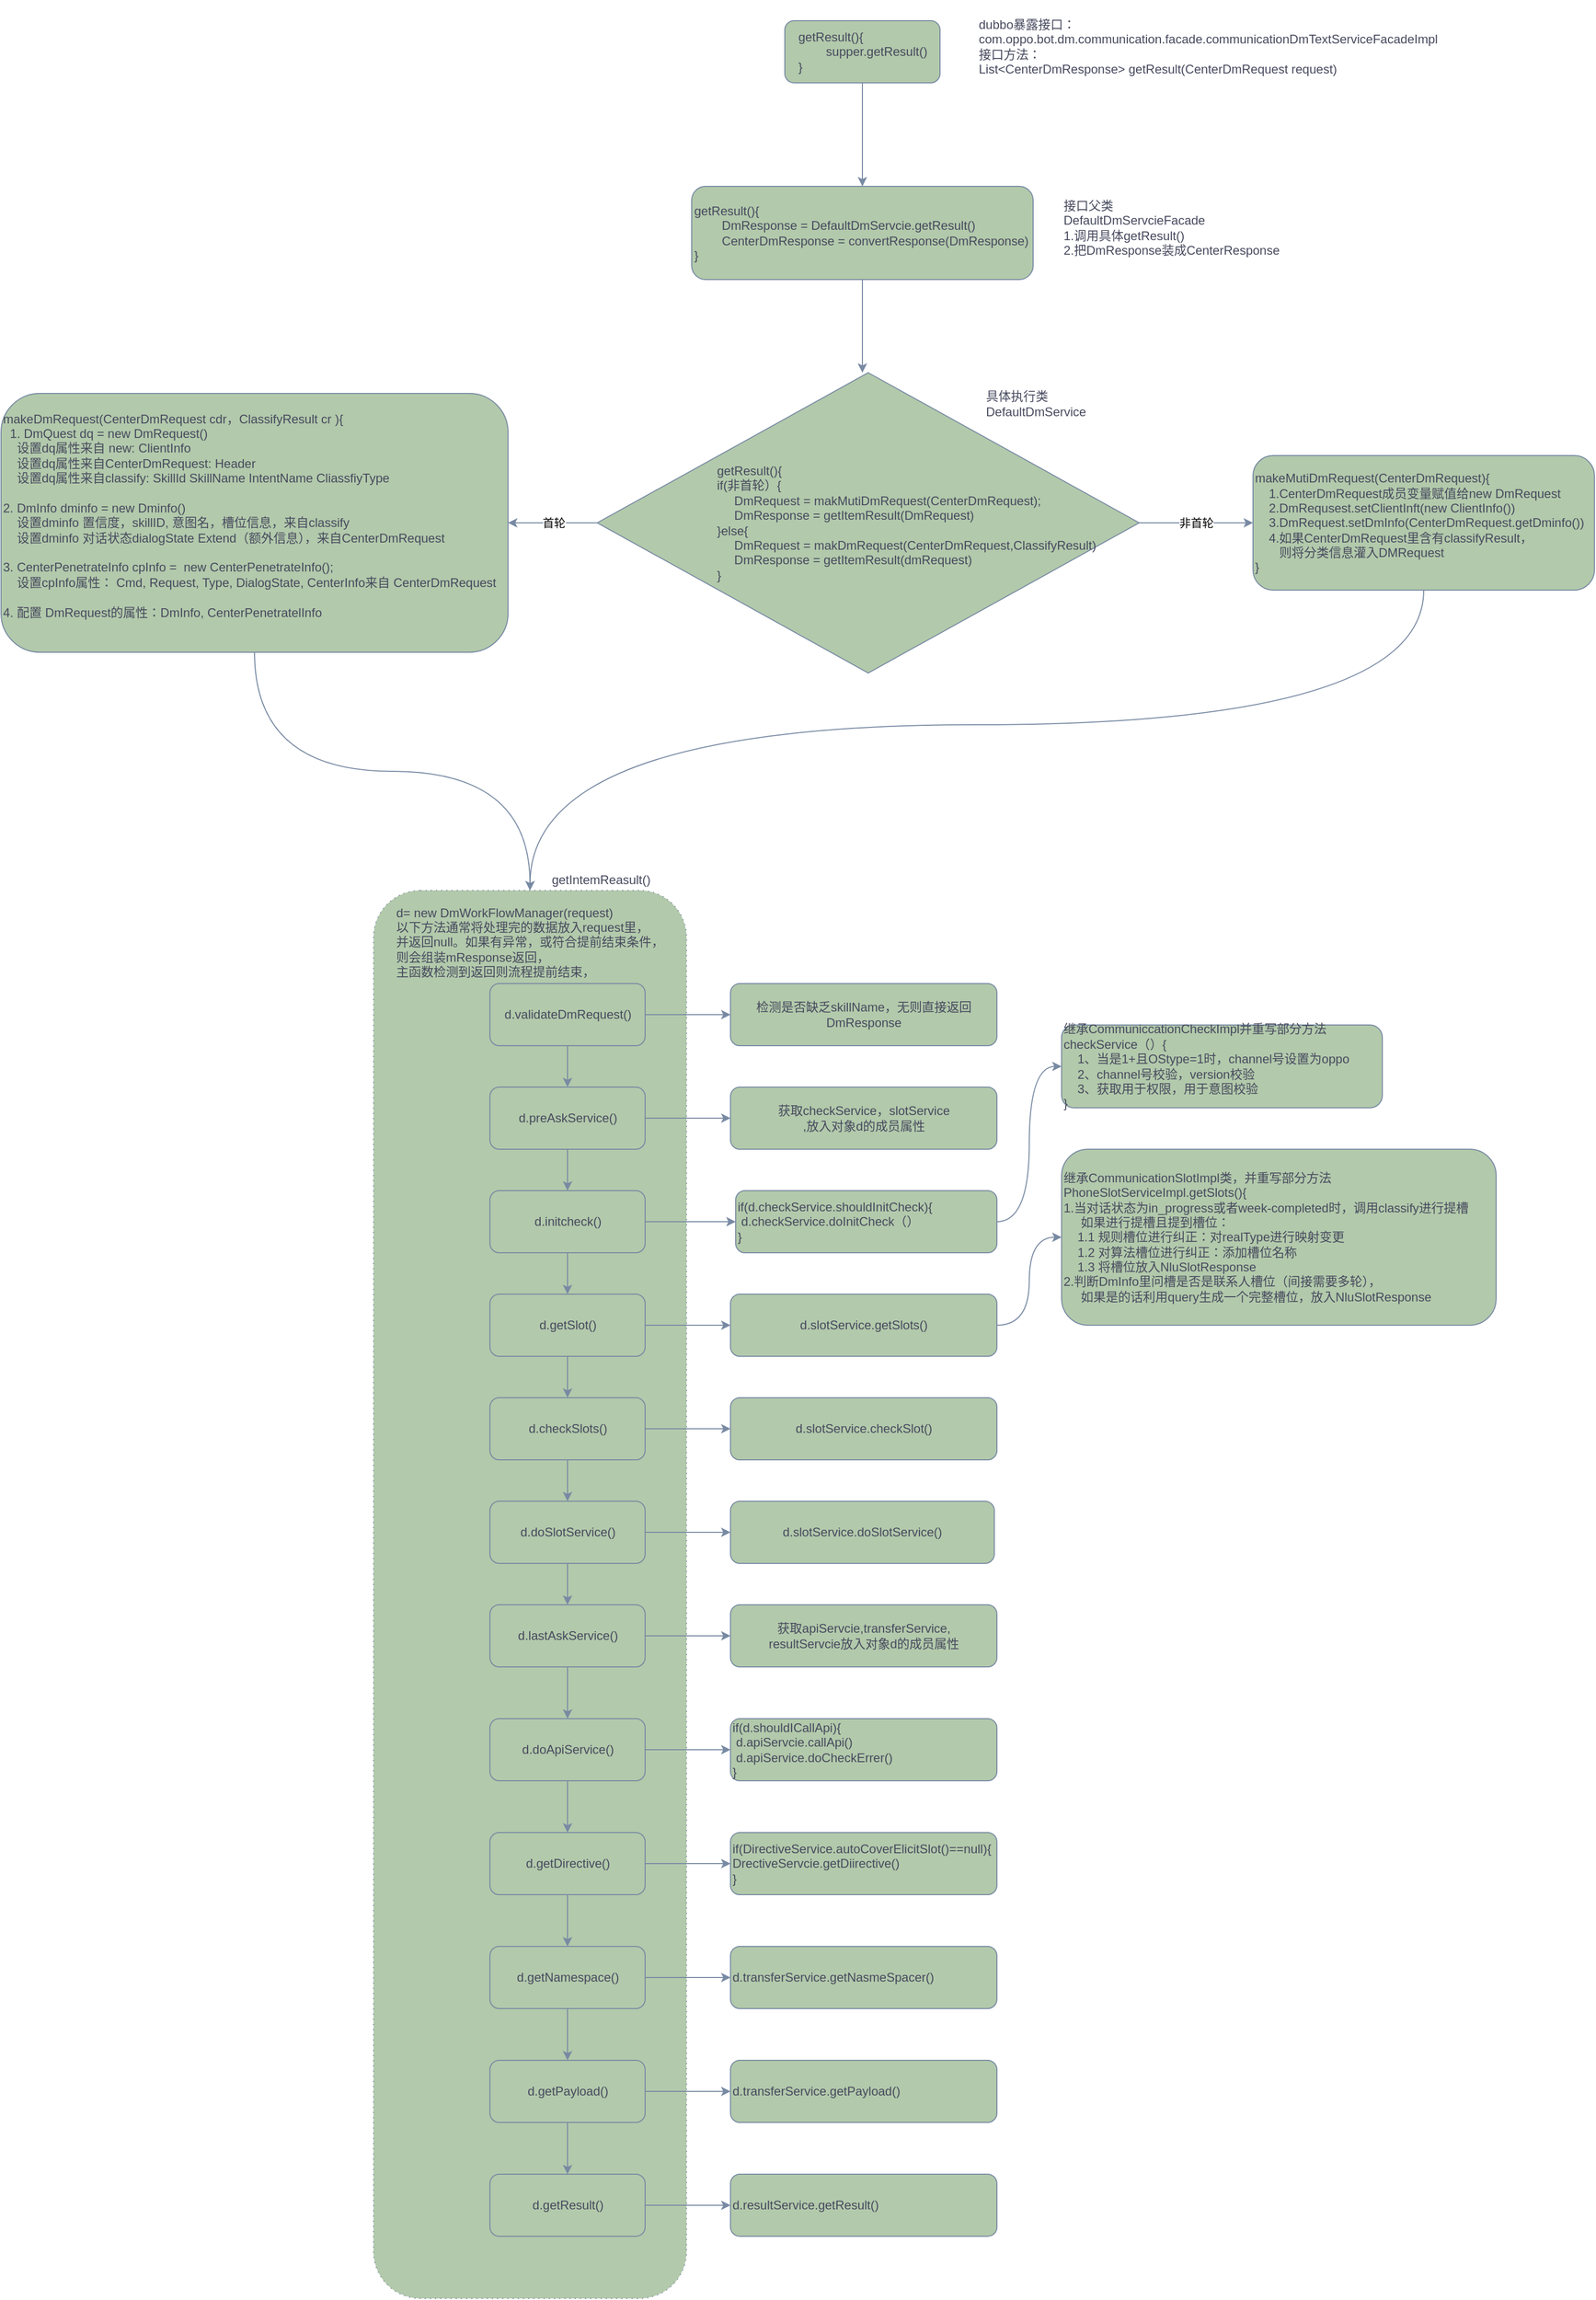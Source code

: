 <mxfile version="13.8.5" type="github">
  <diagram id="C5RBs43oDa-KdzZeNtuy" name="Page-1">
    <mxGraphModel dx="609" dy="514" grid="1" gridSize="10" guides="1" tooltips="1" connect="1" arrows="1" fold="1" page="1" pageScale="1" pageWidth="3300" pageHeight="4681" math="0" shadow="0">
      <root>
        <mxCell id="WIyWlLk6GJQsqaUBKTNV-0" />
        <mxCell id="WIyWlLk6GJQsqaUBKTNV-1" parent="WIyWlLk6GJQsqaUBKTNV-0" />
        <mxCell id="NkhUbfQ3-2C-shlZuiyF-50" value="" style="shape=ext;rounded=1;html=1;whiteSpace=wrap;dashed=1;dashPattern=1 4;fillColor=#B2C9AB;strokeColor=#788AA3;fontColor=#46495D;" vertex="1" parent="WIyWlLk6GJQsqaUBKTNV-1">
          <mxGeometry x="420" y="890" width="302.5" height="1360" as="geometry" />
        </mxCell>
        <mxCell id="NkhUbfQ3-2C-shlZuiyF-51" value="" style="edgeStyle=orthogonalEdgeStyle;rounded=0;orthogonalLoop=1;jettySize=auto;html=1;strokeColor=#788AA3;fontColor=#46495D;" edge="1" parent="WIyWlLk6GJQsqaUBKTNV-1" source="NkhUbfQ3-2C-shlZuiyF-52" target="NkhUbfQ3-2C-shlZuiyF-85">
          <mxGeometry relative="1" as="geometry" />
        </mxCell>
        <mxCell id="NkhUbfQ3-2C-shlZuiyF-52" value="d.validateDmRequest()" style="rounded=1;whiteSpace=wrap;html=1;fillColor=#B2C9AB;strokeColor=#788AA3;fontColor=#46495D;" vertex="1" parent="WIyWlLk6GJQsqaUBKTNV-1">
          <mxGeometry x="532.5" y="980" width="150" height="60" as="geometry" />
        </mxCell>
        <mxCell id="NkhUbfQ3-2C-shlZuiyF-53" value="" style="edgeStyle=orthogonalEdgeStyle;rounded=0;orthogonalLoop=1;jettySize=auto;html=1;strokeColor=#788AA3;fontColor=#46495D;" edge="1" parent="WIyWlLk6GJQsqaUBKTNV-1" source="NkhUbfQ3-2C-shlZuiyF-54" target="NkhUbfQ3-2C-shlZuiyF-86">
          <mxGeometry relative="1" as="geometry" />
        </mxCell>
        <mxCell id="NkhUbfQ3-2C-shlZuiyF-54" value="d.preAskService()" style="rounded=1;whiteSpace=wrap;html=1;fillColor=#B2C9AB;strokeColor=#788AA3;fontColor=#46495D;" vertex="1" parent="WIyWlLk6GJQsqaUBKTNV-1">
          <mxGeometry x="532.5" y="1080" width="150" height="60" as="geometry" />
        </mxCell>
        <mxCell id="NkhUbfQ3-2C-shlZuiyF-55" value="" style="edgeStyle=orthogonalEdgeStyle;rounded=0;orthogonalLoop=1;jettySize=auto;html=1;strokeColor=#788AA3;fontColor=#46495D;" edge="1" parent="WIyWlLk6GJQsqaUBKTNV-1" source="NkhUbfQ3-2C-shlZuiyF-57" target="NkhUbfQ3-2C-shlZuiyF-60">
          <mxGeometry relative="1" as="geometry" />
        </mxCell>
        <mxCell id="NkhUbfQ3-2C-shlZuiyF-56" value="" style="edgeStyle=orthogonalEdgeStyle;rounded=0;orthogonalLoop=1;jettySize=auto;html=1;strokeColor=#788AA3;fontColor=#46495D;" edge="1" parent="WIyWlLk6GJQsqaUBKTNV-1" source="NkhUbfQ3-2C-shlZuiyF-57" target="NkhUbfQ3-2C-shlZuiyF-87">
          <mxGeometry relative="1" as="geometry" />
        </mxCell>
        <mxCell id="NkhUbfQ3-2C-shlZuiyF-57" value="d.initcheck()" style="rounded=1;whiteSpace=wrap;html=1;fillColor=#B2C9AB;strokeColor=#788AA3;fontColor=#46495D;" vertex="1" parent="WIyWlLk6GJQsqaUBKTNV-1">
          <mxGeometry x="532.5" y="1180" width="150" height="60" as="geometry" />
        </mxCell>
        <mxCell id="NkhUbfQ3-2C-shlZuiyF-58" value="" style="edgeStyle=orthogonalEdgeStyle;rounded=0;orthogonalLoop=1;jettySize=auto;html=1;strokeColor=#788AA3;fontColor=#46495D;" edge="1" parent="WIyWlLk6GJQsqaUBKTNV-1" source="NkhUbfQ3-2C-shlZuiyF-60" target="NkhUbfQ3-2C-shlZuiyF-63">
          <mxGeometry relative="1" as="geometry" />
        </mxCell>
        <mxCell id="NkhUbfQ3-2C-shlZuiyF-59" value="" style="edgeStyle=orthogonalEdgeStyle;rounded=0;orthogonalLoop=1;jettySize=auto;html=1;strokeColor=#788AA3;fontColor=#46495D;" edge="1" parent="WIyWlLk6GJQsqaUBKTNV-1" source="NkhUbfQ3-2C-shlZuiyF-60" target="NkhUbfQ3-2C-shlZuiyF-88">
          <mxGeometry relative="1" as="geometry" />
        </mxCell>
        <mxCell id="NkhUbfQ3-2C-shlZuiyF-60" value="d.getSlot()" style="rounded=1;whiteSpace=wrap;html=1;fillColor=#B2C9AB;strokeColor=#788AA3;fontColor=#46495D;" vertex="1" parent="WIyWlLk6GJQsqaUBKTNV-1">
          <mxGeometry x="532.5" y="1280" width="150" height="60" as="geometry" />
        </mxCell>
        <mxCell id="NkhUbfQ3-2C-shlZuiyF-61" value="" style="edgeStyle=orthogonalEdgeStyle;rounded=0;orthogonalLoop=1;jettySize=auto;html=1;strokeColor=#788AA3;fontColor=#46495D;" edge="1" parent="WIyWlLk6GJQsqaUBKTNV-1" source="NkhUbfQ3-2C-shlZuiyF-63" target="NkhUbfQ3-2C-shlZuiyF-66">
          <mxGeometry relative="1" as="geometry" />
        </mxCell>
        <mxCell id="NkhUbfQ3-2C-shlZuiyF-62" value="" style="edgeStyle=orthogonalEdgeStyle;rounded=0;orthogonalLoop=1;jettySize=auto;html=1;strokeColor=#788AA3;fontColor=#46495D;" edge="1" parent="WIyWlLk6GJQsqaUBKTNV-1" source="NkhUbfQ3-2C-shlZuiyF-63" target="NkhUbfQ3-2C-shlZuiyF-89">
          <mxGeometry relative="1" as="geometry" />
        </mxCell>
        <mxCell id="NkhUbfQ3-2C-shlZuiyF-63" value="d.checkSlots()" style="rounded=1;whiteSpace=wrap;html=1;fillColor=#B2C9AB;strokeColor=#788AA3;fontColor=#46495D;" vertex="1" parent="WIyWlLk6GJQsqaUBKTNV-1">
          <mxGeometry x="532.5" y="1380" width="150" height="60" as="geometry" />
        </mxCell>
        <mxCell id="NkhUbfQ3-2C-shlZuiyF-64" value="" style="edgeStyle=orthogonalEdgeStyle;rounded=0;orthogonalLoop=1;jettySize=auto;html=1;strokeColor=#788AA3;fontColor=#46495D;" edge="1" parent="WIyWlLk6GJQsqaUBKTNV-1" source="NkhUbfQ3-2C-shlZuiyF-66" target="NkhUbfQ3-2C-shlZuiyF-90">
          <mxGeometry relative="1" as="geometry" />
        </mxCell>
        <mxCell id="NkhUbfQ3-2C-shlZuiyF-65" value="" style="edgeStyle=orthogonalEdgeStyle;rounded=0;orthogonalLoop=1;jettySize=auto;html=1;strokeColor=#788AA3;fontColor=#46495D;" edge="1" parent="WIyWlLk6GJQsqaUBKTNV-1" source="NkhUbfQ3-2C-shlZuiyF-66" target="NkhUbfQ3-2C-shlZuiyF-93">
          <mxGeometry relative="1" as="geometry" />
        </mxCell>
        <mxCell id="NkhUbfQ3-2C-shlZuiyF-66" value="d.doSlotService()" style="rounded=1;whiteSpace=wrap;html=1;fillColor=#B2C9AB;strokeColor=#788AA3;fontColor=#46495D;" vertex="1" parent="WIyWlLk6GJQsqaUBKTNV-1">
          <mxGeometry x="532.5" y="1480" width="150" height="60" as="geometry" />
        </mxCell>
        <mxCell id="NkhUbfQ3-2C-shlZuiyF-67" value="" style="edgeStyle=orthogonalEdgeStyle;rounded=0;orthogonalLoop=1;jettySize=auto;html=1;strokeColor=#788AA3;fontColor=#46495D;" edge="1" parent="WIyWlLk6GJQsqaUBKTNV-1" source="NkhUbfQ3-2C-shlZuiyF-69" target="NkhUbfQ3-2C-shlZuiyF-72">
          <mxGeometry relative="1" as="geometry" />
        </mxCell>
        <mxCell id="NkhUbfQ3-2C-shlZuiyF-68" value="" style="edgeStyle=orthogonalEdgeStyle;rounded=0;orthogonalLoop=1;jettySize=auto;html=1;strokeColor=#788AA3;fontColor=#46495D;" edge="1" parent="WIyWlLk6GJQsqaUBKTNV-1" source="NkhUbfQ3-2C-shlZuiyF-69" target="NkhUbfQ3-2C-shlZuiyF-95">
          <mxGeometry relative="1" as="geometry" />
        </mxCell>
        <mxCell id="NkhUbfQ3-2C-shlZuiyF-69" value="d.doApiService()" style="rounded=1;whiteSpace=wrap;html=1;fillColor=#B2C9AB;strokeColor=#788AA3;fontColor=#46495D;" vertex="1" parent="WIyWlLk6GJQsqaUBKTNV-1">
          <mxGeometry x="532.5" y="1690" width="150" height="60" as="geometry" />
        </mxCell>
        <mxCell id="NkhUbfQ3-2C-shlZuiyF-70" value="" style="edgeStyle=orthogonalEdgeStyle;rounded=0;orthogonalLoop=1;jettySize=auto;html=1;strokeColor=#788AA3;fontColor=#46495D;" edge="1" parent="WIyWlLk6GJQsqaUBKTNV-1" source="NkhUbfQ3-2C-shlZuiyF-72" target="NkhUbfQ3-2C-shlZuiyF-75">
          <mxGeometry relative="1" as="geometry" />
        </mxCell>
        <mxCell id="NkhUbfQ3-2C-shlZuiyF-71" value="" style="edgeStyle=orthogonalEdgeStyle;rounded=0;orthogonalLoop=1;jettySize=auto;html=1;strokeColor=#788AA3;fontColor=#46495D;" edge="1" parent="WIyWlLk6GJQsqaUBKTNV-1" source="NkhUbfQ3-2C-shlZuiyF-72" target="NkhUbfQ3-2C-shlZuiyF-96">
          <mxGeometry relative="1" as="geometry" />
        </mxCell>
        <mxCell id="NkhUbfQ3-2C-shlZuiyF-72" value="d.getDirective()" style="rounded=1;whiteSpace=wrap;html=1;fillColor=#B2C9AB;strokeColor=#788AA3;fontColor=#46495D;" vertex="1" parent="WIyWlLk6GJQsqaUBKTNV-1">
          <mxGeometry x="532.5" y="1800" width="150" height="60" as="geometry" />
        </mxCell>
        <mxCell id="NkhUbfQ3-2C-shlZuiyF-73" value="" style="edgeStyle=orthogonalEdgeStyle;rounded=0;orthogonalLoop=1;jettySize=auto;html=1;strokeColor=#788AA3;fontColor=#46495D;" edge="1" parent="WIyWlLk6GJQsqaUBKTNV-1" source="NkhUbfQ3-2C-shlZuiyF-75" target="NkhUbfQ3-2C-shlZuiyF-78">
          <mxGeometry relative="1" as="geometry" />
        </mxCell>
        <mxCell id="NkhUbfQ3-2C-shlZuiyF-74" value="" style="edgeStyle=orthogonalEdgeStyle;rounded=0;orthogonalLoop=1;jettySize=auto;html=1;strokeColor=#788AA3;fontColor=#46495D;" edge="1" parent="WIyWlLk6GJQsqaUBKTNV-1" source="NkhUbfQ3-2C-shlZuiyF-75" target="NkhUbfQ3-2C-shlZuiyF-97">
          <mxGeometry relative="1" as="geometry" />
        </mxCell>
        <mxCell id="NkhUbfQ3-2C-shlZuiyF-75" value="d.getNamespace()" style="rounded=1;whiteSpace=wrap;html=1;fillColor=#B2C9AB;strokeColor=#788AA3;fontColor=#46495D;" vertex="1" parent="WIyWlLk6GJQsqaUBKTNV-1">
          <mxGeometry x="532.5" y="1910" width="150" height="60" as="geometry" />
        </mxCell>
        <mxCell id="NkhUbfQ3-2C-shlZuiyF-76" value="" style="edgeStyle=orthogonalEdgeStyle;rounded=0;orthogonalLoop=1;jettySize=auto;html=1;strokeColor=#788AA3;fontColor=#46495D;" edge="1" parent="WIyWlLk6GJQsqaUBKTNV-1" source="NkhUbfQ3-2C-shlZuiyF-78" target="NkhUbfQ3-2C-shlZuiyF-80">
          <mxGeometry relative="1" as="geometry" />
        </mxCell>
        <mxCell id="NkhUbfQ3-2C-shlZuiyF-77" value="" style="edgeStyle=orthogonalEdgeStyle;rounded=0;orthogonalLoop=1;jettySize=auto;html=1;strokeColor=#788AA3;fontColor=#46495D;" edge="1" parent="WIyWlLk6GJQsqaUBKTNV-1" source="NkhUbfQ3-2C-shlZuiyF-78" target="NkhUbfQ3-2C-shlZuiyF-98">
          <mxGeometry relative="1" as="geometry" />
        </mxCell>
        <mxCell id="NkhUbfQ3-2C-shlZuiyF-78" value="d.getPayload()" style="rounded=1;whiteSpace=wrap;html=1;fillColor=#B2C9AB;strokeColor=#788AA3;fontColor=#46495D;" vertex="1" parent="WIyWlLk6GJQsqaUBKTNV-1">
          <mxGeometry x="532.5" y="2020" width="150" height="60" as="geometry" />
        </mxCell>
        <mxCell id="NkhUbfQ3-2C-shlZuiyF-79" value="" style="edgeStyle=orthogonalEdgeStyle;rounded=0;orthogonalLoop=1;jettySize=auto;html=1;strokeColor=#788AA3;fontColor=#46495D;" edge="1" parent="WIyWlLk6GJQsqaUBKTNV-1" source="NkhUbfQ3-2C-shlZuiyF-80" target="NkhUbfQ3-2C-shlZuiyF-99">
          <mxGeometry relative="1" as="geometry" />
        </mxCell>
        <mxCell id="NkhUbfQ3-2C-shlZuiyF-80" value="d.getResult()" style="rounded=1;whiteSpace=wrap;html=1;fillColor=#B2C9AB;strokeColor=#788AA3;fontColor=#46495D;" vertex="1" parent="WIyWlLk6GJQsqaUBKTNV-1">
          <mxGeometry x="532.5" y="2130" width="150" height="60" as="geometry" />
        </mxCell>
        <mxCell id="NkhUbfQ3-2C-shlZuiyF-81" value="d= new DmWorkFlowManager(request)&lt;br&gt;以下方法通常将处理完的数据放入request里，&lt;br&gt;并返回null。如果有异常，或符合提前结束条件，&lt;br&gt;则会组装mResponse返回，&lt;br&gt;主函数检测到返回则流程提前结束，" style="text;html=1;strokeColor=none;fillColor=none;align=left;verticalAlign=middle;whiteSpace=wrap;rounded=0;fontColor=#46495D;" vertex="1" parent="WIyWlLk6GJQsqaUBKTNV-1">
          <mxGeometry x="440" y="930" width="315" height="20" as="geometry" />
        </mxCell>
        <mxCell id="NkhUbfQ3-2C-shlZuiyF-82" value="" style="endArrow=classic;html=1;exitX=0.5;exitY=1;exitDx=0;exitDy=0;strokeColor=#788AA3;fontColor=#46495D;" edge="1" parent="WIyWlLk6GJQsqaUBKTNV-1" source="NkhUbfQ3-2C-shlZuiyF-52" target="NkhUbfQ3-2C-shlZuiyF-54">
          <mxGeometry width="50" height="50" relative="1" as="geometry">
            <mxPoint x="742.5" y="1000" as="sourcePoint" />
            <mxPoint x="792.5" y="950" as="targetPoint" />
          </mxGeometry>
        </mxCell>
        <mxCell id="NkhUbfQ3-2C-shlZuiyF-83" value="" style="endArrow=classic;html=1;exitX=0.5;exitY=1;exitDx=0;exitDy=0;entryX=0.5;entryY=0;entryDx=0;entryDy=0;strokeColor=#788AA3;fontColor=#46495D;" edge="1" parent="WIyWlLk6GJQsqaUBKTNV-1" source="NkhUbfQ3-2C-shlZuiyF-54" target="NkhUbfQ3-2C-shlZuiyF-57">
          <mxGeometry width="50" height="50" relative="1" as="geometry">
            <mxPoint x="602.5" y="1050" as="sourcePoint" />
            <mxPoint x="602.5" y="1090" as="targetPoint" />
          </mxGeometry>
        </mxCell>
        <mxCell id="NkhUbfQ3-2C-shlZuiyF-85" value="检测是否缺乏skillName，无则直接返回DmResponse" style="rounded=1;whiteSpace=wrap;html=1;fillColor=#B2C9AB;strokeColor=#788AA3;fontColor=#46495D;" vertex="1" parent="WIyWlLk6GJQsqaUBKTNV-1">
          <mxGeometry x="765" y="980" width="257.5" height="60" as="geometry" />
        </mxCell>
        <mxCell id="NkhUbfQ3-2C-shlZuiyF-86" value="获取checkService，slotService&lt;br&gt;,放入对象d的成员属性" style="rounded=1;whiteSpace=wrap;html=1;fillColor=#B2C9AB;strokeColor=#788AA3;fontColor=#46495D;" vertex="1" parent="WIyWlLk6GJQsqaUBKTNV-1">
          <mxGeometry x="765" y="1080" width="257.5" height="60" as="geometry" />
        </mxCell>
        <mxCell id="NkhUbfQ3-2C-shlZuiyF-128" style="edgeStyle=orthogonalEdgeStyle;curved=1;rounded=1;sketch=0;orthogonalLoop=1;jettySize=auto;html=1;entryX=0;entryY=0.5;entryDx=0;entryDy=0;strokeColor=#788AA3;fillColor=#B2C9AB;fontColor=#46495D;" edge="1" parent="WIyWlLk6GJQsqaUBKTNV-1" source="NkhUbfQ3-2C-shlZuiyF-87" target="NkhUbfQ3-2C-shlZuiyF-127">
          <mxGeometry relative="1" as="geometry" />
        </mxCell>
        <mxCell id="NkhUbfQ3-2C-shlZuiyF-87" value="if(d.checkService.shouldInitCheck){&lt;br&gt;&amp;nbsp;d.checkService.doInitCheck（）&lt;br&gt;}" style="rounded=1;whiteSpace=wrap;html=1;align=left;fillColor=#B2C9AB;strokeColor=#788AA3;fontColor=#46495D;" vertex="1" parent="WIyWlLk6GJQsqaUBKTNV-1">
          <mxGeometry x="770" y="1180" width="252.5" height="60" as="geometry" />
        </mxCell>
        <mxCell id="NkhUbfQ3-2C-shlZuiyF-130" style="edgeStyle=orthogonalEdgeStyle;curved=1;rounded=1;sketch=0;orthogonalLoop=1;jettySize=auto;html=1;entryX=0;entryY=0.5;entryDx=0;entryDy=0;strokeColor=#788AA3;fillColor=#B2C9AB;fontColor=#46495D;" edge="1" parent="WIyWlLk6GJQsqaUBKTNV-1" source="NkhUbfQ3-2C-shlZuiyF-88" target="NkhUbfQ3-2C-shlZuiyF-129">
          <mxGeometry relative="1" as="geometry" />
        </mxCell>
        <mxCell id="NkhUbfQ3-2C-shlZuiyF-88" value="d.slotService.getSlots()" style="rounded=1;whiteSpace=wrap;html=1;fillColor=#B2C9AB;strokeColor=#788AA3;fontColor=#46495D;" vertex="1" parent="WIyWlLk6GJQsqaUBKTNV-1">
          <mxGeometry x="765" y="1280" width="257.5" height="60" as="geometry" />
        </mxCell>
        <mxCell id="NkhUbfQ3-2C-shlZuiyF-89" value="d.slotService.checkSlot()" style="rounded=1;whiteSpace=wrap;html=1;fillColor=#B2C9AB;strokeColor=#788AA3;fontColor=#46495D;" vertex="1" parent="WIyWlLk6GJQsqaUBKTNV-1">
          <mxGeometry x="765" y="1380" width="257.5" height="60" as="geometry" />
        </mxCell>
        <mxCell id="NkhUbfQ3-2C-shlZuiyF-90" value="d.slotService.doSlotService()" style="rounded=1;whiteSpace=wrap;html=1;fillColor=#B2C9AB;strokeColor=#788AA3;fontColor=#46495D;" vertex="1" parent="WIyWlLk6GJQsqaUBKTNV-1">
          <mxGeometry x="765" y="1480" width="255" height="60" as="geometry" />
        </mxCell>
        <mxCell id="NkhUbfQ3-2C-shlZuiyF-91" value="" style="edgeStyle=orthogonalEdgeStyle;rounded=0;orthogonalLoop=1;jettySize=auto;html=1;strokeColor=#788AA3;fontColor=#46495D;" edge="1" parent="WIyWlLk6GJQsqaUBKTNV-1" source="NkhUbfQ3-2C-shlZuiyF-93" target="NkhUbfQ3-2C-shlZuiyF-69">
          <mxGeometry relative="1" as="geometry" />
        </mxCell>
        <mxCell id="NkhUbfQ3-2C-shlZuiyF-92" value="" style="edgeStyle=orthogonalEdgeStyle;rounded=0;orthogonalLoop=1;jettySize=auto;html=1;strokeColor=#788AA3;fontColor=#46495D;" edge="1" parent="WIyWlLk6GJQsqaUBKTNV-1" source="NkhUbfQ3-2C-shlZuiyF-93" target="NkhUbfQ3-2C-shlZuiyF-94">
          <mxGeometry relative="1" as="geometry" />
        </mxCell>
        <mxCell id="NkhUbfQ3-2C-shlZuiyF-93" value="d.lastAskService()" style="rounded=1;whiteSpace=wrap;html=1;fillColor=#B2C9AB;strokeColor=#788AA3;fontColor=#46495D;" vertex="1" parent="WIyWlLk6GJQsqaUBKTNV-1">
          <mxGeometry x="532.5" y="1580" width="150" height="60" as="geometry" />
        </mxCell>
        <mxCell id="NkhUbfQ3-2C-shlZuiyF-94" value="获取apiServcie,transferService,&lt;br&gt;resultServcie放入对象d的成员属性" style="rounded=1;whiteSpace=wrap;html=1;fillColor=#B2C9AB;strokeColor=#788AA3;fontColor=#46495D;" vertex="1" parent="WIyWlLk6GJQsqaUBKTNV-1">
          <mxGeometry x="765" y="1580" width="257.5" height="60" as="geometry" />
        </mxCell>
        <mxCell id="NkhUbfQ3-2C-shlZuiyF-95" value="if(d.shouldICallApi){&lt;br&gt;&amp;nbsp;d.apiServcie.callApi()&lt;br&gt;&amp;nbsp;d.apiService.doCheckErrer()&lt;br&gt;}" style="rounded=1;whiteSpace=wrap;html=1;align=left;fillColor=#B2C9AB;strokeColor=#788AA3;fontColor=#46495D;" vertex="1" parent="WIyWlLk6GJQsqaUBKTNV-1">
          <mxGeometry x="765" y="1690" width="257.5" height="60" as="geometry" />
        </mxCell>
        <mxCell id="NkhUbfQ3-2C-shlZuiyF-96" value="if(DirectiveService.autoCoverElicitSlot()==null){&lt;br&gt;DrectiveServcie.getDiirective()&lt;br&gt;}" style="rounded=1;whiteSpace=wrap;html=1;align=left;fillColor=#B2C9AB;strokeColor=#788AA3;fontColor=#46495D;" vertex="1" parent="WIyWlLk6GJQsqaUBKTNV-1">
          <mxGeometry x="765" y="1800" width="257.5" height="60" as="geometry" />
        </mxCell>
        <mxCell id="NkhUbfQ3-2C-shlZuiyF-97" value="d.transferService.getNasmeSpacer()" style="rounded=1;whiteSpace=wrap;html=1;align=left;fillColor=#B2C9AB;strokeColor=#788AA3;fontColor=#46495D;" vertex="1" parent="WIyWlLk6GJQsqaUBKTNV-1">
          <mxGeometry x="765" y="1910" width="257.5" height="60" as="geometry" />
        </mxCell>
        <mxCell id="NkhUbfQ3-2C-shlZuiyF-98" value="d.transferService.getPayload()" style="rounded=1;whiteSpace=wrap;html=1;align=left;fillColor=#B2C9AB;strokeColor=#788AA3;fontColor=#46495D;" vertex="1" parent="WIyWlLk6GJQsqaUBKTNV-1">
          <mxGeometry x="765" y="2020" width="257.5" height="60" as="geometry" />
        </mxCell>
        <mxCell id="NkhUbfQ3-2C-shlZuiyF-99" value="d.resultService.getResult()" style="rounded=1;whiteSpace=wrap;html=1;align=left;fillColor=#B2C9AB;strokeColor=#788AA3;fontColor=#46495D;" vertex="1" parent="WIyWlLk6GJQsqaUBKTNV-1">
          <mxGeometry x="765" y="2130" width="257.5" height="60" as="geometry" />
        </mxCell>
        <mxCell id="NkhUbfQ3-2C-shlZuiyF-105" value="" style="edgeStyle=orthogonalEdgeStyle;rounded=0;orthogonalLoop=1;jettySize=auto;html=1;strokeColor=#788AA3;fontColor=#46495D;" edge="1" parent="WIyWlLk6GJQsqaUBKTNV-1" source="NkhUbfQ3-2C-shlZuiyF-101" target="NkhUbfQ3-2C-shlZuiyF-104">
          <mxGeometry relative="1" as="geometry" />
        </mxCell>
        <mxCell id="NkhUbfQ3-2C-shlZuiyF-101" value="&lt;div style=&quot;text-align: left&quot;&gt;&lt;span&gt;getResult(){&lt;/span&gt;&lt;/div&gt;&lt;div style=&quot;text-align: left&quot;&gt;&lt;span&gt;&amp;nbsp; &amp;nbsp; &amp;nbsp; &amp;nbsp; supper.getResult()&lt;/span&gt;&lt;/div&gt;&lt;div style=&quot;text-align: left&quot;&gt;&lt;span&gt;}&lt;/span&gt;&lt;/div&gt;" style="rounded=1;whiteSpace=wrap;html=1;fillColor=#B2C9AB;strokeColor=#788AA3;fontColor=#46495D;" vertex="1" parent="WIyWlLk6GJQsqaUBKTNV-1">
          <mxGeometry x="817.5" y="50" width="150" height="60" as="geometry" />
        </mxCell>
        <mxCell id="NkhUbfQ3-2C-shlZuiyF-103" value="&lt;div&gt;&lt;span&gt;dubbo暴露接口：com.oppo.bot.dm.communication.facade.communicationDmTextServiceFacadeImpl&lt;/span&gt;&lt;/div&gt;接口方法：&lt;br&gt;List&amp;lt;CenterDmResponse&amp;gt; getResult(CenterDmRequest request)" style="text;html=1;strokeColor=none;fillColor=none;align=left;verticalAlign=middle;whiteSpace=wrap;rounded=0;fontColor=#46495D;" vertex="1" parent="WIyWlLk6GJQsqaUBKTNV-1">
          <mxGeometry x="1002.5" y="30" width="420" height="90" as="geometry" />
        </mxCell>
        <mxCell id="NkhUbfQ3-2C-shlZuiyF-109" value="" style="edgeStyle=orthogonalEdgeStyle;rounded=0;orthogonalLoop=1;jettySize=auto;html=1;strokeColor=#788AA3;fontColor=#46495D;" edge="1" parent="WIyWlLk6GJQsqaUBKTNV-1" source="NkhUbfQ3-2C-shlZuiyF-104">
          <mxGeometry relative="1" as="geometry">
            <mxPoint x="892.5" y="390" as="targetPoint" />
          </mxGeometry>
        </mxCell>
        <mxCell id="NkhUbfQ3-2C-shlZuiyF-104" value="getResult(){&lt;br&gt;&amp;nbsp; &amp;nbsp; &amp;nbsp; &amp;nbsp; DmResponse = DefaultDmServcie.getResult()&lt;br&gt;&amp;nbsp; &amp;nbsp; &amp;nbsp; &amp;nbsp; CenterDmResponse = convertResponse(DmResponse)&lt;br&gt;}" style="rounded=1;whiteSpace=wrap;html=1;fillColor=#B2C9AB;strokeColor=#788AA3;fontColor=#46495D;align=left;" vertex="1" parent="WIyWlLk6GJQsqaUBKTNV-1">
          <mxGeometry x="727.5" y="210" width="330" height="90" as="geometry" />
        </mxCell>
        <mxCell id="NkhUbfQ3-2C-shlZuiyF-106" value="具体执行类&lt;br&gt;DefaultDmService" style="text;html=1;strokeColor=none;fillColor=none;align=left;verticalAlign=middle;whiteSpace=wrap;rounded=0;fontColor=#46495D;" vertex="1" parent="WIyWlLk6GJQsqaUBKTNV-1">
          <mxGeometry x="1010" y="380" width="160" height="80" as="geometry" />
        </mxCell>
        <mxCell id="NkhUbfQ3-2C-shlZuiyF-107" value="接口父类&lt;br&gt;DefaultDmServcieFacade&lt;br&gt;1.调用具体getResult()&lt;br&gt;2.把DmResponse装成CenterResponse&lt;br&gt;" style="text;html=1;strokeColor=none;fillColor=none;align=left;verticalAlign=middle;whiteSpace=wrap;rounded=0;fontColor=#46495D;" vertex="1" parent="WIyWlLk6GJQsqaUBKTNV-1">
          <mxGeometry x="1085" y="220" width="310" height="60" as="geometry" />
        </mxCell>
        <mxCell id="NkhUbfQ3-2C-shlZuiyF-110" value="" style="rhombus;whiteSpace=wrap;html=1;align=center;fillColor=#B2C9AB;strokeColor=#788AA3;fontColor=#46495D;horizontal=1;" vertex="1" parent="WIyWlLk6GJQsqaUBKTNV-1">
          <mxGeometry x="636.25" y="390" width="523.75" height="290" as="geometry" />
        </mxCell>
        <mxCell id="NkhUbfQ3-2C-shlZuiyF-111" value="getResult(){&lt;br&gt;if(非首轮）{&lt;br&gt;&amp;nbsp; &amp;nbsp; &amp;nbsp;DmRequest = makMutiDmRequest(CenterDmRequest);&lt;br&gt;&amp;nbsp; &amp;nbsp; &amp;nbsp;DmResponse = getItemResult(DmRequest)&lt;br&gt;}else{&lt;br&gt;&amp;nbsp; &amp;nbsp; &amp;nbsp;DmRequest = makDmRequest(CenterDmRequest,ClassifyResult)&lt;br&gt;&amp;nbsp; &amp;nbsp; &amp;nbsp;DmResponse = getItemResult(dmRequest)&lt;br&gt;}" style="text;html=1;strokeColor=none;fillColor=none;align=left;verticalAlign=middle;whiteSpace=wrap;rounded=0;sketch=0;fontColor=#46495D;" vertex="1" parent="WIyWlLk6GJQsqaUBKTNV-1">
          <mxGeometry x="750" y="487.5" width="420" height="95" as="geometry" />
        </mxCell>
        <mxCell id="NkhUbfQ3-2C-shlZuiyF-123" style="edgeStyle=orthogonalEdgeStyle;rounded=1;sketch=0;orthogonalLoop=1;jettySize=auto;html=1;strokeColor=#788AA3;fillColor=#B2C9AB;fontColor=#46495D;curved=1;entryX=0.5;entryY=0;entryDx=0;entryDy=0;" edge="1" parent="WIyWlLk6GJQsqaUBKTNV-1" source="NkhUbfQ3-2C-shlZuiyF-112" target="NkhUbfQ3-2C-shlZuiyF-50">
          <mxGeometry relative="1" as="geometry">
            <mxPoint x="730" y="910" as="targetPoint" />
            <Array as="points">
              <mxPoint x="1435" y="730" />
              <mxPoint x="571" y="730" />
            </Array>
          </mxGeometry>
        </mxCell>
        <mxCell id="NkhUbfQ3-2C-shlZuiyF-112" value="makeMutiDmRequest(CenterDmRequest){&lt;br&gt;&amp;nbsp; &amp;nbsp; 1.CenterDmRequest成员变量赋值给new DmRequest&lt;br&gt;&amp;nbsp; &amp;nbsp; 2.DmRequsest.setClientInft(new ClientInfo())&lt;br&gt;&amp;nbsp; &amp;nbsp; 3.DmRequest.setDmInfo(CenterDmRequest.getDminfo())&lt;br&gt;&amp;nbsp; &amp;nbsp; 4.如果CenterDmRequest里含有classifyResult，&lt;br&gt;&amp;nbsp; &amp;nbsp; &amp;nbsp; &amp;nbsp;则将分类信息灌入DMRequest&lt;br&gt;}" style="rounded=1;whiteSpace=wrap;html=1;sketch=0;strokeColor=#788AA3;fillColor=#B2C9AB;fontColor=#46495D;align=left;" vertex="1" parent="WIyWlLk6GJQsqaUBKTNV-1">
          <mxGeometry x="1270" y="470" width="330" height="130" as="geometry" />
        </mxCell>
        <mxCell id="NkhUbfQ3-2C-shlZuiyF-124" style="edgeStyle=orthogonalEdgeStyle;curved=1;rounded=1;sketch=0;orthogonalLoop=1;jettySize=auto;html=1;entryX=0.5;entryY=0;entryDx=0;entryDy=0;strokeColor=#788AA3;fillColor=#B2C9AB;fontColor=#46495D;" edge="1" parent="WIyWlLk6GJQsqaUBKTNV-1" source="NkhUbfQ3-2C-shlZuiyF-117" target="NkhUbfQ3-2C-shlZuiyF-50">
          <mxGeometry relative="1" as="geometry" />
        </mxCell>
        <mxCell id="NkhUbfQ3-2C-shlZuiyF-117" value="makeDmRequest(CenterDmRequest cdr，ClassifyResult cr ){&lt;br&gt;&amp;nbsp; 1. DmQuest dq = new DmRequest()&lt;br&gt;&amp;nbsp; &amp;nbsp; 设置dq属性来自 new: ClientInfo&lt;br&gt;&amp;nbsp; &amp;nbsp; 设置dq属性来自CenterDmRequest: Header&lt;br&gt;&amp;nbsp; &amp;nbsp; 设置dq属性来自classify: SkillId SkillName IntentName CliassfiyType&lt;br&gt;&amp;nbsp;&lt;br&gt;2. DmInfo dminfo = new Dminfo()&lt;br&gt;&amp;nbsp; &amp;nbsp; 设置dminfo 置信度，skillID, 意图名，槽位信息，来自classify&lt;br&gt;&amp;nbsp; &amp;nbsp; 设置dminfo 对话状态dialogState Extend（额外信息），来自CenterDmRequest&lt;br&gt;&amp;nbsp;&lt;br&gt;3. CenterPenetrateInfo cpInfo =&amp;nbsp; new CenterPenetrateInfo();&lt;br&gt;&amp;nbsp; &amp;nbsp; 设置cpInfo属性： Cmd, Request, Type, DialogState, CenterInfo来自 CenterDmRequest&lt;br&gt;&amp;nbsp;&lt;br&gt;4. 配置 DmRequest的属性：DmInfo, CenterPenetratelInfo&lt;br&gt;&amp;nbsp; &amp;nbsp;&amp;nbsp;" style="rounded=1;whiteSpace=wrap;html=1;sketch=0;strokeColor=#788AA3;fillColor=#B2C9AB;fontColor=#46495D;align=left;" vertex="1" parent="WIyWlLk6GJQsqaUBKTNV-1">
          <mxGeometry x="60" y="410" width="490" height="250" as="geometry" />
        </mxCell>
        <mxCell id="NkhUbfQ3-2C-shlZuiyF-119" value="" style="endArrow=classic;html=1;strokeColor=#788AA3;fillColor=#B2C9AB;fontColor=#46495D;exitX=0;exitY=0.5;exitDx=0;exitDy=0;entryX=1;entryY=0.5;entryDx=0;entryDy=0;" edge="1" parent="WIyWlLk6GJQsqaUBKTNV-1" target="NkhUbfQ3-2C-shlZuiyF-117">
          <mxGeometry relative="1" as="geometry">
            <mxPoint x="636.25" y="535" as="sourcePoint" />
            <mxPoint x="550" y="534.58" as="targetPoint" />
          </mxGeometry>
        </mxCell>
        <mxCell id="NkhUbfQ3-2C-shlZuiyF-120" value="首轮" style="edgeLabel;resizable=0;html=1;align=center;verticalAlign=middle;" connectable="0" vertex="1" parent="NkhUbfQ3-2C-shlZuiyF-119">
          <mxGeometry relative="1" as="geometry" />
        </mxCell>
        <mxCell id="NkhUbfQ3-2C-shlZuiyF-121" value="" style="endArrow=classic;html=1;strokeColor=#788AA3;fillColor=#B2C9AB;fontColor=#46495D;entryX=0;entryY=0.5;entryDx=0;entryDy=0;exitX=1;exitY=0.5;exitDx=0;exitDy=0;" edge="1" parent="WIyWlLk6GJQsqaUBKTNV-1" source="NkhUbfQ3-2C-shlZuiyF-110" target="NkhUbfQ3-2C-shlZuiyF-112">
          <mxGeometry relative="1" as="geometry">
            <mxPoint x="1160" y="520" as="sourcePoint" />
            <mxPoint x="1260" y="520" as="targetPoint" />
          </mxGeometry>
        </mxCell>
        <mxCell id="NkhUbfQ3-2C-shlZuiyF-122" value="非首轮" style="edgeLabel;resizable=0;html=1;align=center;verticalAlign=middle;" connectable="0" vertex="1" parent="NkhUbfQ3-2C-shlZuiyF-121">
          <mxGeometry relative="1" as="geometry" />
        </mxCell>
        <mxCell id="NkhUbfQ3-2C-shlZuiyF-126" value="getIntemReasult()" style="text;html=1;strokeColor=none;fillColor=none;align=center;verticalAlign=middle;whiteSpace=wrap;rounded=0;sketch=0;fontColor=#46495D;" vertex="1" parent="WIyWlLk6GJQsqaUBKTNV-1">
          <mxGeometry x="570" y="870" width="140" height="20" as="geometry" />
        </mxCell>
        <mxCell id="NkhUbfQ3-2C-shlZuiyF-127" value="继承CommuniccationCheckImpl并重写部分方法&lt;br&gt;checkService（）{&lt;br&gt;&amp;nbsp; &amp;nbsp; 1、当是1+且OStype=1时，channel号设置为oppo&lt;br&gt;&amp;nbsp; &amp;nbsp; 2、channel号校验，version校验&lt;br&gt;&amp;nbsp; &amp;nbsp; 3、获取用于权限，用于意图校验&lt;br&gt;}" style="rounded=1;whiteSpace=wrap;html=1;sketch=0;strokeColor=#788AA3;fillColor=#B2C9AB;fontColor=#46495D;align=left;" vertex="1" parent="WIyWlLk6GJQsqaUBKTNV-1">
          <mxGeometry x="1085" y="1020" width="310" height="80" as="geometry" />
        </mxCell>
        <mxCell id="NkhUbfQ3-2C-shlZuiyF-129" value="继承CommunicationSlotImpl类，并重写部分方法&lt;br&gt;PhoneSlotServiceImpl.getSlots(){&lt;br&gt;1.当对话状态为in_progress或者week-completed时，调用classify进行提槽&lt;br&gt;&amp;nbsp; &amp;nbsp; &amp;nbsp;如果进行提槽且提到槽位：&lt;br&gt;&amp;nbsp; &amp;nbsp; 1.1 规则槽位进行纠正：对realType进行映射变更&lt;br&gt;&amp;nbsp; &amp;nbsp; 1.2 对算法槽位进行纠正：添加槽位名称&lt;br&gt;&amp;nbsp; &amp;nbsp; 1.3 将槽位放入NluSlotResponse&lt;br&gt;2.判断DmInfo里问槽是否是联系人槽位（间接需要多轮），&lt;br&gt;&amp;nbsp; &amp;nbsp; &amp;nbsp;如果是的话利用query生成一个完整槽位，放入NluSlotResponse&lt;br&gt;" style="rounded=1;whiteSpace=wrap;html=1;sketch=0;strokeColor=#788AA3;fillColor=#B2C9AB;fontColor=#46495D;align=left;" vertex="1" parent="WIyWlLk6GJQsqaUBKTNV-1">
          <mxGeometry x="1085" y="1140" width="420" height="170" as="geometry" />
        </mxCell>
      </root>
    </mxGraphModel>
  </diagram>
</mxfile>
